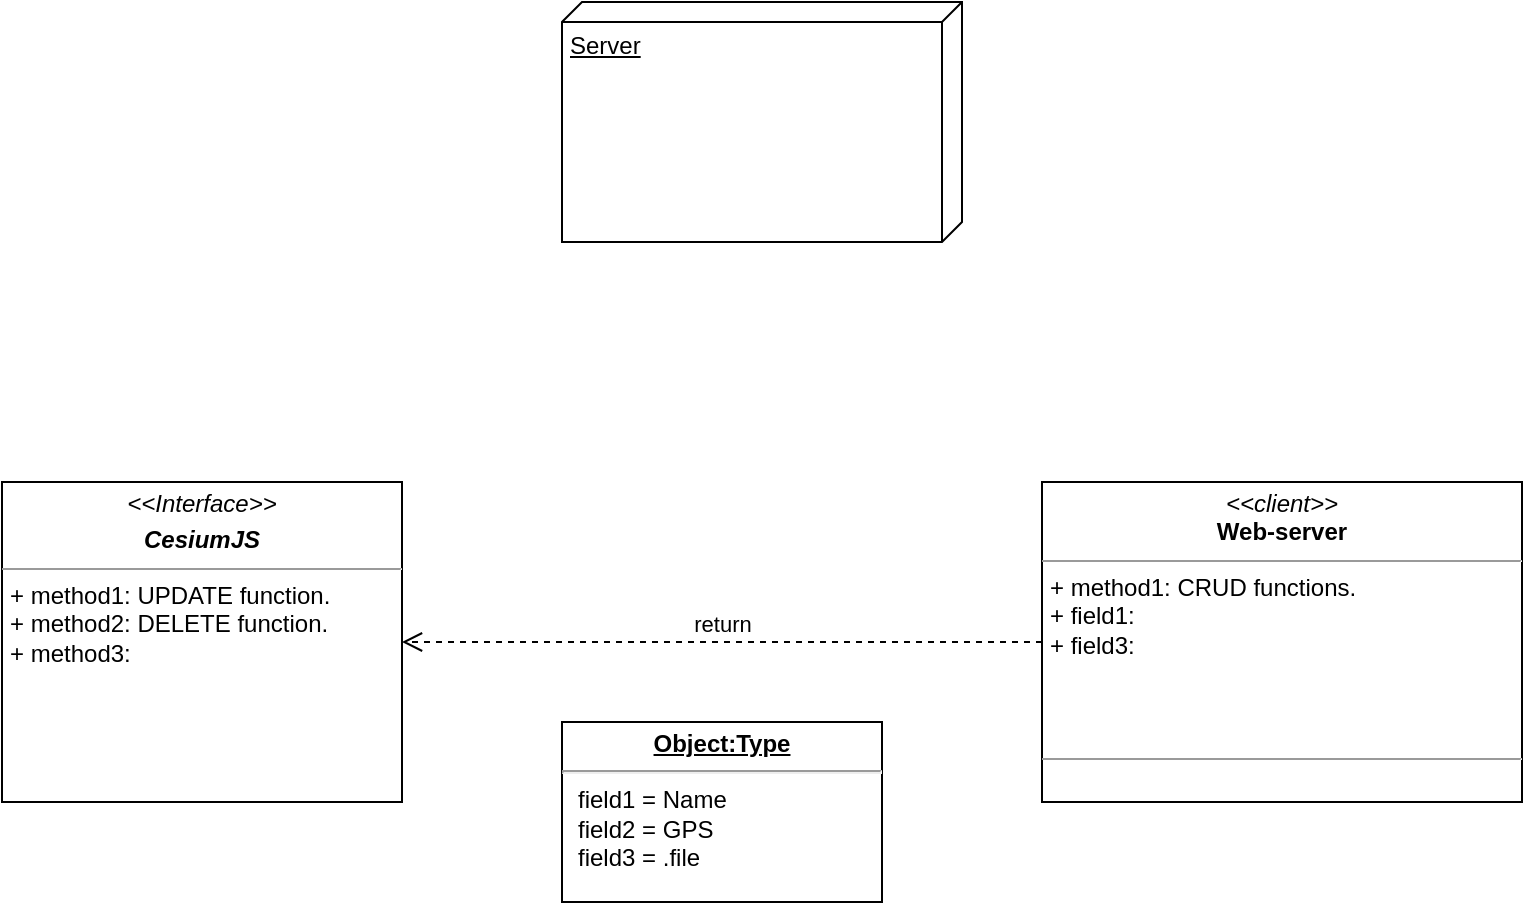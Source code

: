 <mxfile version="18.2.1" type="github">
  <diagram id="Sx9YN70Gy0t8VV0tAJXC" name="Page-1">
    <mxGraphModel dx="1007" dy="618" grid="1" gridSize="10" guides="1" tooltips="1" connect="1" arrows="1" fold="1" page="1" pageScale="1" pageWidth="850" pageHeight="1100" math="0" shadow="0">
      <root>
        <mxCell id="0" />
        <mxCell id="1" parent="0" />
        <mxCell id="0TKIw4sItxRvzKhKw2hd-8" value="Server" style="verticalAlign=top;align=left;spacingTop=8;spacingLeft=2;spacingRight=12;shape=cube;size=10;direction=south;fontStyle=4;html=1;" vertex="1" parent="1">
          <mxGeometry x="320" y="160" width="200" height="120" as="geometry" />
        </mxCell>
        <mxCell id="0TKIw4sItxRvzKhKw2hd-9" value="&lt;p style=&quot;margin:0px;margin-top:4px;text-align:center;&quot;&gt;&lt;i&gt;&amp;lt;&amp;lt;client&amp;gt;&amp;gt;&lt;/i&gt;&lt;br&gt;&lt;b&gt;Web-server&lt;/b&gt;&lt;/p&gt;&lt;hr size=&quot;1&quot;&gt;&lt;p style=&quot;margin:0px;margin-left:4px;&quot;&gt;+ method1: CRUD functions.&lt;br&gt;+ field1:&amp;nbsp;&lt;/p&gt;&lt;p style=&quot;margin:0px;margin-left:4px;&quot;&gt;+ field3:&lt;/p&gt;&lt;p style=&quot;margin:0px;margin-left:4px;&quot;&gt;&lt;br&gt;&lt;/p&gt;&lt;p style=&quot;margin:0px;margin-left:4px;&quot;&gt;&lt;br&gt;&lt;/p&gt;&lt;p style=&quot;margin:0px;margin-left:4px;&quot;&gt;&lt;br&gt;&lt;/p&gt;&lt;hr size=&quot;1&quot;&gt;&lt;p style=&quot;margin:0px;margin-left:4px;&quot;&gt;&lt;br&gt;&lt;/p&gt;" style="verticalAlign=top;align=left;overflow=fill;fontSize=12;fontFamily=Helvetica;html=1;" vertex="1" parent="1">
          <mxGeometry x="560" y="400" width="240" height="160" as="geometry" />
        </mxCell>
        <mxCell id="0TKIw4sItxRvzKhKw2hd-10" value="return" style="html=1;verticalAlign=bottom;endArrow=open;dashed=1;endSize=8;rounded=0;exitX=0;exitY=0.5;exitDx=0;exitDy=0;entryX=1;entryY=0.5;entryDx=0;entryDy=0;" edge="1" parent="1" source="0TKIw4sItxRvzKhKw2hd-9" target="0TKIw4sItxRvzKhKw2hd-11">
          <mxGeometry relative="1" as="geometry">
            <mxPoint x="320" y="519.5" as="sourcePoint" />
            <mxPoint x="240" y="519.5" as="targetPoint" />
          </mxGeometry>
        </mxCell>
        <mxCell id="0TKIw4sItxRvzKhKw2hd-11" value="&lt;p style=&quot;margin:0px;margin-top:4px;text-align:center;&quot;&gt;&lt;i&gt;&amp;lt;&amp;lt;Interface&amp;gt;&amp;gt;&lt;/i&gt;&lt;br&gt;&lt;/p&gt;&lt;p style=&quot;margin:0px;margin-top:4px;text-align:center;&quot;&gt;&lt;i&gt;&lt;b&gt;CesiumJS&lt;/b&gt;&lt;/i&gt;&lt;/p&gt;&lt;hr size=&quot;1&quot;&gt;&lt;p style=&quot;margin:0px;margin-left:4px;&quot;&gt;+ method1: UPDATE function.&lt;br&gt;+ method2: DELETE function.&lt;/p&gt;&lt;p style=&quot;margin:0px;margin-left:4px;&quot;&gt;+ method3:&amp;nbsp;&lt;/p&gt;" style="verticalAlign=top;align=left;overflow=fill;fontSize=12;fontFamily=Helvetica;html=1;" vertex="1" parent="1">
          <mxGeometry x="40" y="400" width="200" height="160" as="geometry" />
        </mxCell>
        <mxCell id="0TKIw4sItxRvzKhKw2hd-14" value="&lt;p style=&quot;margin:0px;margin-top:4px;text-align:center;text-decoration:underline;&quot;&gt;&lt;b&gt;Object:Type&lt;/b&gt;&lt;/p&gt;&lt;hr&gt;&lt;p style=&quot;margin:0px;margin-left:8px;&quot;&gt;field1 = Name&lt;br&gt;field2 = GPS&lt;br&gt;field3 = .file&lt;/p&gt;" style="verticalAlign=top;align=left;overflow=fill;fontSize=12;fontFamily=Helvetica;html=1;" vertex="1" parent="1">
          <mxGeometry x="320" y="520" width="160" height="90" as="geometry" />
        </mxCell>
      </root>
    </mxGraphModel>
  </diagram>
</mxfile>
